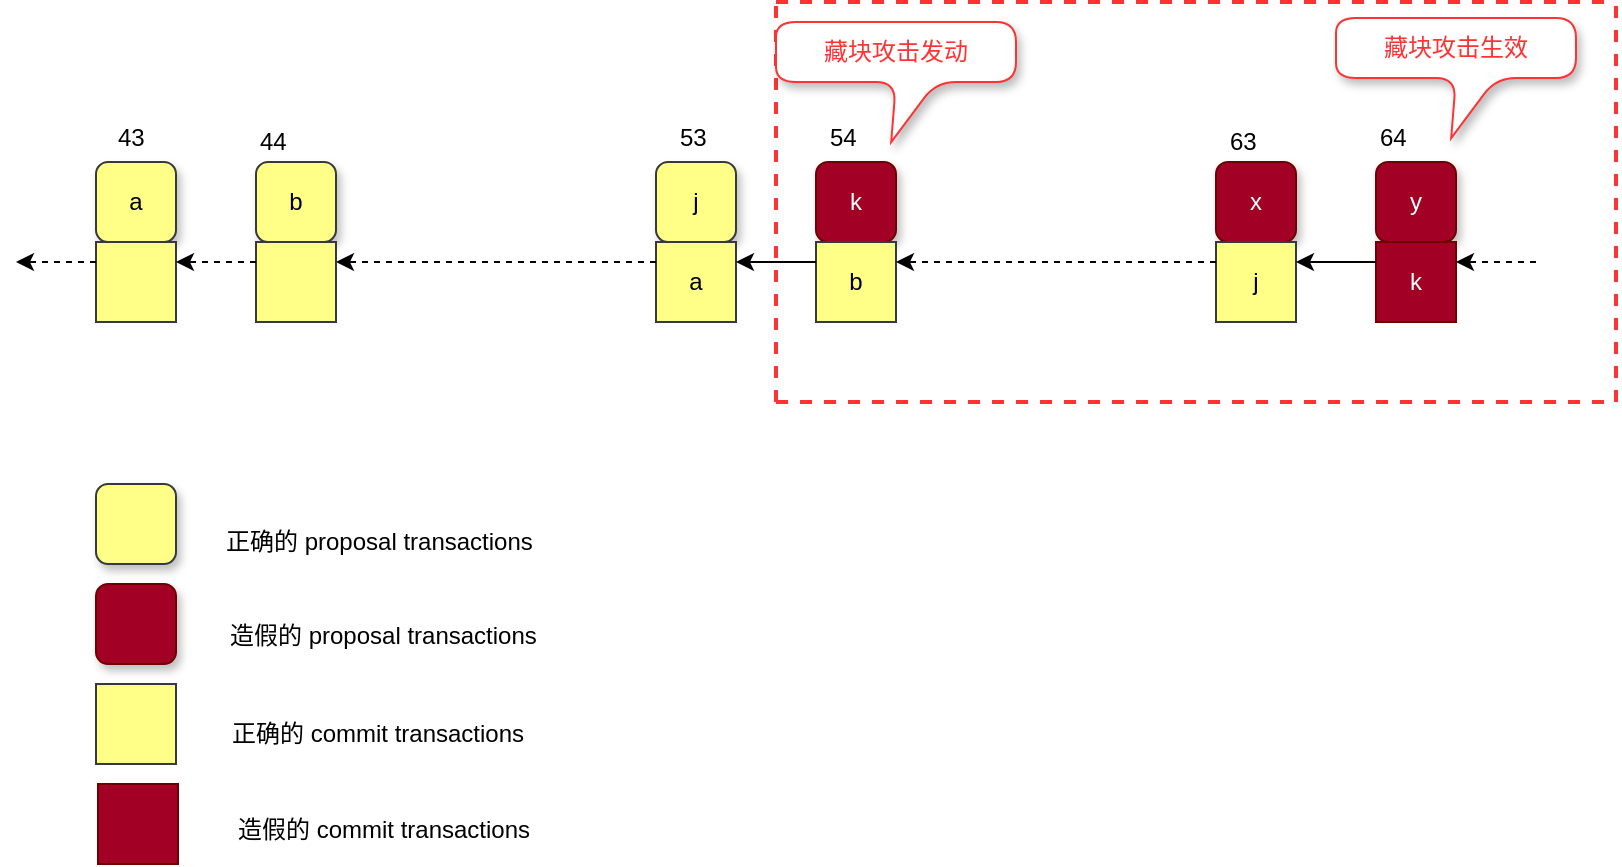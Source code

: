 <mxfile version="10.4.6" type="github"><diagram id="47gCjFOLilo4IqAdtIxz" name="Page-1"><mxGraphModel dx="1768" dy="625" grid="1" gridSize="10" guides="1" tooltips="1" connect="1" arrows="1" fold="1" page="1" pageScale="1" pageWidth="850" pageHeight="1100" math="0" shadow="0"><root><mxCell id="0"/><mxCell id="1" parent="0"/><mxCell id="UQYsvka7AKte2G-05Z7J-16" value="a" style="rounded=1;whiteSpace=wrap;html=1;fillColor=#ffff88;strokeColor=#36393d;shadow=1;comic=0;glass=0;" parent="1" vertex="1"><mxGeometry x="40" y="320" width="40" height="40" as="geometry"/></mxCell><mxCell id="UQYsvka7AKte2G-05Z7J-17" value="" style="rounded=0;whiteSpace=wrap;html=1;fillColor=#ffff88;strokeColor=#36393d;" parent="1" vertex="1"><mxGeometry x="40" y="360" width="40" height="40" as="geometry"/></mxCell><mxCell id="UQYsvka7AKte2G-05Z7J-18" value="j" style="rounded=1;whiteSpace=wrap;html=1;fillColor=#ffff88;strokeColor=#36393d;shadow=1;" parent="1" vertex="1"><mxGeometry x="320" y="320" width="40" height="40" as="geometry"/></mxCell><mxCell id="UQYsvka7AKte2G-05Z7J-19" value="a" style="rounded=0;whiteSpace=wrap;html=1;fillColor=#ffff88;strokeColor=#36393d;" parent="1" vertex="1"><mxGeometry x="320" y="360" width="40" height="40" as="geometry"/></mxCell><mxCell id="UQYsvka7AKte2G-05Z7J-20" value="k" style="rounded=1;whiteSpace=wrap;html=1;fillColor=#a20025;strokeColor=#6F0000;fontColor=#ffffff;shadow=1;" parent="1" vertex="1"><mxGeometry x="400" y="320" width="40" height="40" as="geometry"/></mxCell><mxCell id="UQYsvka7AKte2G-05Z7J-21" value="b" style="rounded=0;whiteSpace=wrap;html=1;fillColor=#ffff88;strokeColor=#36393d;" parent="1" vertex="1"><mxGeometry x="400" y="360" width="40" height="40" as="geometry"/></mxCell><mxCell id="UQYsvka7AKte2G-05Z7J-22" value="x" style="rounded=1;whiteSpace=wrap;html=1;fillColor=#a20025;strokeColor=#6F0000;fontColor=#ffffff;shadow=1;" parent="1" vertex="1"><mxGeometry x="600" y="320" width="40" height="40" as="geometry"/></mxCell><mxCell id="UQYsvka7AKte2G-05Z7J-23" value="j" style="rounded=0;whiteSpace=wrap;html=1;fillColor=#ffff88;strokeColor=#36393d;" parent="1" vertex="1"><mxGeometry x="600" y="360" width="40" height="40" as="geometry"/></mxCell><mxCell id="UQYsvka7AKte2G-05Z7J-25" value="y" style="rounded=1;whiteSpace=wrap;html=1;fillColor=#a20025;strokeColor=#6F0000;fontColor=#ffffff;shadow=1;glass=0;comic=0;" parent="1" vertex="1"><mxGeometry x="680" y="320" width="40" height="40" as="geometry"/></mxCell><mxCell id="UQYsvka7AKte2G-05Z7J-26" value="k" style="rounded=0;whiteSpace=wrap;html=1;fillColor=#a20025;strokeColor=#6F0000;fontColor=#ffffff;" parent="1" vertex="1"><mxGeometry x="680" y="360" width="40" height="40" as="geometry"/></mxCell><mxCell id="UQYsvka7AKte2G-05Z7J-27" value="43" style="text;html=1;resizable=0;points=[];autosize=1;align=left;verticalAlign=top;spacingTop=-4;" parent="1" vertex="1"><mxGeometry x="49" y="298" width="30" height="20" as="geometry"/></mxCell><mxCell id="UQYsvka7AKte2G-05Z7J-28" value="53" style="text;html=1;resizable=0;points=[];autosize=1;align=left;verticalAlign=top;spacingTop=-4;" parent="1" vertex="1"><mxGeometry x="330" y="298" width="30" height="20" as="geometry"/></mxCell><mxCell id="UQYsvka7AKte2G-05Z7J-29" value="54" style="text;html=1;resizable=0;points=[];autosize=1;align=left;verticalAlign=top;spacingTop=-4;" parent="1" vertex="1"><mxGeometry x="405" y="298" width="30" height="20" as="geometry"/></mxCell><mxCell id="UQYsvka7AKte2G-05Z7J-30" value="63" style="text;html=1;resizable=0;points=[];autosize=1;align=left;verticalAlign=top;spacingTop=-4;" parent="1" vertex="1"><mxGeometry x="605" y="300" width="30" height="20" as="geometry"/></mxCell><mxCell id="UQYsvka7AKte2G-05Z7J-31" value="64" style="text;html=1;resizable=0;points=[];autosize=1;align=left;verticalAlign=top;spacingTop=-4;" parent="1" vertex="1"><mxGeometry x="680" y="298" width="30" height="20" as="geometry"/></mxCell><mxCell id="UQYsvka7AKte2G-05Z7J-34" value="" style="endArrow=classic;html=1;exitX=0;exitY=0.25;exitDx=0;exitDy=0;entryX=1;entryY=0.25;entryDx=0;entryDy=0;" parent="1" source="UQYsvka7AKte2G-05Z7J-21" target="UQYsvka7AKte2G-05Z7J-19" edge="1"><mxGeometry width="50" height="50" relative="1" as="geometry"><mxPoint x="350" y="530" as="sourcePoint"/><mxPoint x="400" y="480" as="targetPoint"/></mxGeometry></mxCell><mxCell id="UQYsvka7AKte2G-05Z7J-35" value="" style="endArrow=classic;html=1;exitX=0;exitY=0.25;exitDx=0;exitDy=0;dashed=1;entryX=1;entryY=0.25;entryDx=0;entryDy=0;" parent="1" source="UQYsvka7AKte2G-05Z7J-19" target="UQYsvka7AKte2G-05Z7J-59" edge="1"><mxGeometry width="50" height="50" relative="1" as="geometry"><mxPoint x="160" y="500" as="sourcePoint"/><mxPoint x="220" y="370" as="targetPoint"/></mxGeometry></mxCell><mxCell id="UQYsvka7AKte2G-05Z7J-36" value="" style="endArrow=classic;html=1;entryX=1;entryY=0.25;entryDx=0;entryDy=0;exitX=0;exitY=0.25;exitDx=0;exitDy=0;dashed=1;" parent="1" source="UQYsvka7AKte2G-05Z7J-23" target="UQYsvka7AKte2G-05Z7J-21" edge="1"><mxGeometry width="50" height="50" relative="1" as="geometry"><mxPoint x="680" y="380" as="sourcePoint"/><mxPoint x="440" y="380" as="targetPoint"/></mxGeometry></mxCell><mxCell id="UQYsvka7AKte2G-05Z7J-37" value="" style="endArrow=classic;html=1;entryX=1;entryY=0.25;entryDx=0;entryDy=0;" parent="1" target="UQYsvka7AKte2G-05Z7J-23" edge="1"><mxGeometry width="50" height="50" relative="1" as="geometry"><mxPoint x="680" y="370" as="sourcePoint"/><mxPoint x="640" y="370" as="targetPoint"/></mxGeometry></mxCell><mxCell id="UQYsvka7AKte2G-05Z7J-38" value="" style="endArrow=classic;html=1;entryX=1;entryY=0.25;entryDx=0;entryDy=0;dashed=1;" parent="1" edge="1"><mxGeometry width="50" height="50" relative="1" as="geometry"><mxPoint x="40" y="370" as="sourcePoint"/><mxPoint y="370" as="targetPoint"/></mxGeometry></mxCell><mxCell id="UQYsvka7AKte2G-05Z7J-39" value="" style="endArrow=classic;html=1;entryX=1;entryY=0.25;entryDx=0;entryDy=0;dashed=1;" parent="1" target="UQYsvka7AKte2G-05Z7J-26" edge="1"><mxGeometry width="50" height="50" relative="1" as="geometry"><mxPoint x="760" y="370" as="sourcePoint"/><mxPoint x="730" y="380" as="targetPoint"/></mxGeometry></mxCell><mxCell id="UQYsvka7AKte2G-05Z7J-42" value="" style="endArrow=none;dashed=1;html=1;strokeColor=#FF3333;strokeWidth=2;" parent="1" edge="1"><mxGeometry width="50" height="50" relative="1" as="geometry"><mxPoint x="380" y="440" as="sourcePoint"/><mxPoint x="800" y="440" as="targetPoint"/></mxGeometry></mxCell><mxCell id="UQYsvka7AKte2G-05Z7J-43" value="" style="endArrow=none;dashed=1;html=1;strokeColor=#FF3333;strokeWidth=2;" parent="1" edge="1"><mxGeometry width="50" height="50" relative="1" as="geometry"><mxPoint x="380" y="240" as="sourcePoint"/><mxPoint x="800" y="240" as="targetPoint"/></mxGeometry></mxCell><mxCell id="UQYsvka7AKte2G-05Z7J-44" value="" style="endArrow=none;dashed=1;html=1;strokeColor=#FF3333;strokeWidth=2;" parent="1" edge="1"><mxGeometry width="50" height="50" relative="1" as="geometry"><mxPoint x="380" y="440" as="sourcePoint"/><mxPoint x="380" y="240" as="targetPoint"/></mxGeometry></mxCell><mxCell id="UQYsvka7AKte2G-05Z7J-45" value="" style="endArrow=none;dashed=1;html=1;strokeColor=#FF3333;strokeWidth=2;" parent="1" edge="1"><mxGeometry width="50" height="50" relative="1" as="geometry"><mxPoint x="800" y="440" as="sourcePoint"/><mxPoint x="800" y="240" as="targetPoint"/></mxGeometry></mxCell><mxCell id="UQYsvka7AKte2G-05Z7J-47" value="" style="rounded=1;whiteSpace=wrap;html=1;fillColor=#ffff88;strokeColor=#36393d;shadow=1;" parent="1" vertex="1"><mxGeometry x="40" y="481" width="40" height="40" as="geometry"/></mxCell><mxCell id="UQYsvka7AKte2G-05Z7J-48" value="正确的 proposal transactions" style="text;html=1;resizable=0;points=[];autosize=1;align=left;verticalAlign=top;spacingTop=-4;" parent="1" vertex="1"><mxGeometry x="103" y="500" width="170" height="20" as="geometry"/></mxCell><mxCell id="UQYsvka7AKte2G-05Z7J-49" value="" style="rounded=1;whiteSpace=wrap;html=1;fillColor=#a20025;strokeColor=#6F0000;fontColor=#ffffff;shadow=1;" parent="1" vertex="1"><mxGeometry x="40" y="531" width="40" height="40" as="geometry"/></mxCell><mxCell id="UQYsvka7AKte2G-05Z7J-50" value="造假的 proposal transactions" style="text;html=1;resizable=0;points=[];autosize=1;align=left;verticalAlign=top;spacingTop=-4;" parent="1" vertex="1"><mxGeometry x="105" y="547" width="170" height="20" as="geometry"/></mxCell><mxCell id="UQYsvka7AKte2G-05Z7J-51" value="" style="rounded=0;whiteSpace=wrap;html=1;fillColor=#ffff88;strokeColor=#36393d;" parent="1" vertex="1"><mxGeometry x="40" y="581" width="40" height="40" as="geometry"/></mxCell><mxCell id="UQYsvka7AKte2G-05Z7J-52" value="正确的 commit transactions" style="text;html=1;resizable=0;points=[];autosize=1;align=left;verticalAlign=top;spacingTop=-4;" parent="1" vertex="1"><mxGeometry x="106" y="595.5" width="160" height="20" as="geometry"/></mxCell><mxCell id="UQYsvka7AKte2G-05Z7J-53" value="" style="rounded=0;whiteSpace=wrap;html=1;fillColor=#a20025;strokeColor=#6F0000;fontColor=#ffffff;" parent="1" vertex="1"><mxGeometry x="41" y="631" width="40" height="40" as="geometry"/></mxCell><mxCell id="UQYsvka7AKte2G-05Z7J-54" value="造假的 commit transactions" style="text;html=1;resizable=0;points=[];autosize=1;align=left;verticalAlign=top;spacingTop=-4;" parent="1" vertex="1"><mxGeometry x="109" y="644" width="160" height="20" as="geometry"/></mxCell><mxCell id="UQYsvka7AKte2G-05Z7J-58" value="b" style="rounded=1;whiteSpace=wrap;html=1;fillColor=#ffff88;strokeColor=#36393d;shadow=1;comic=0;glass=0;" parent="1" vertex="1"><mxGeometry x="120" y="320" width="40" height="40" as="geometry"/></mxCell><mxCell id="UQYsvka7AKte2G-05Z7J-59" value="" style="rounded=0;whiteSpace=wrap;html=1;fillColor=#ffff88;strokeColor=#36393d;" parent="1" vertex="1"><mxGeometry x="120" y="360" width="40" height="40" as="geometry"/></mxCell><mxCell id="UQYsvka7AKte2G-05Z7J-60" value="" style="endArrow=classic;html=1;entryX=1;entryY=0.25;entryDx=0;entryDy=0;dashed=1;" parent="1" edge="1"><mxGeometry width="50" height="50" relative="1" as="geometry"><mxPoint x="120" y="370" as="sourcePoint"/><mxPoint x="80" y="370" as="targetPoint"/></mxGeometry></mxCell><mxCell id="UQYsvka7AKte2G-05Z7J-61" value="44" style="text;html=1;resizable=0;points=[];autosize=1;align=left;verticalAlign=top;spacingTop=-4;" parent="1" vertex="1"><mxGeometry x="120" y="300" width="30" height="20" as="geometry"/></mxCell><mxCell id="0sAuN5RXlrLjkn7TVSlZ-3" value="&lt;font color=&quot;#ff3333&quot;&gt;藏块攻击发动&lt;/font&gt;" style="shape=callout;whiteSpace=wrap;html=1;perimeter=calloutPerimeter;rounded=1;shadow=1;glass=0;comic=0;position2=0.48;strokeColor=#FF3333;" vertex="1" parent="1"><mxGeometry x="380" y="250" width="120" height="60" as="geometry"/></mxCell><mxCell id="0sAuN5RXlrLjkn7TVSlZ-4" value="&lt;font color=&quot;#ff3333&quot;&gt;藏块攻击生效&lt;/font&gt;" style="shape=callout;whiteSpace=wrap;html=1;perimeter=calloutPerimeter;rounded=1;shadow=1;glass=0;comic=0;position2=0.48;strokeColor=#FF3333;" vertex="1" parent="1"><mxGeometry x="660" y="248" width="120" height="60" as="geometry"/></mxCell></root></mxGraphModel></diagram></mxfile>